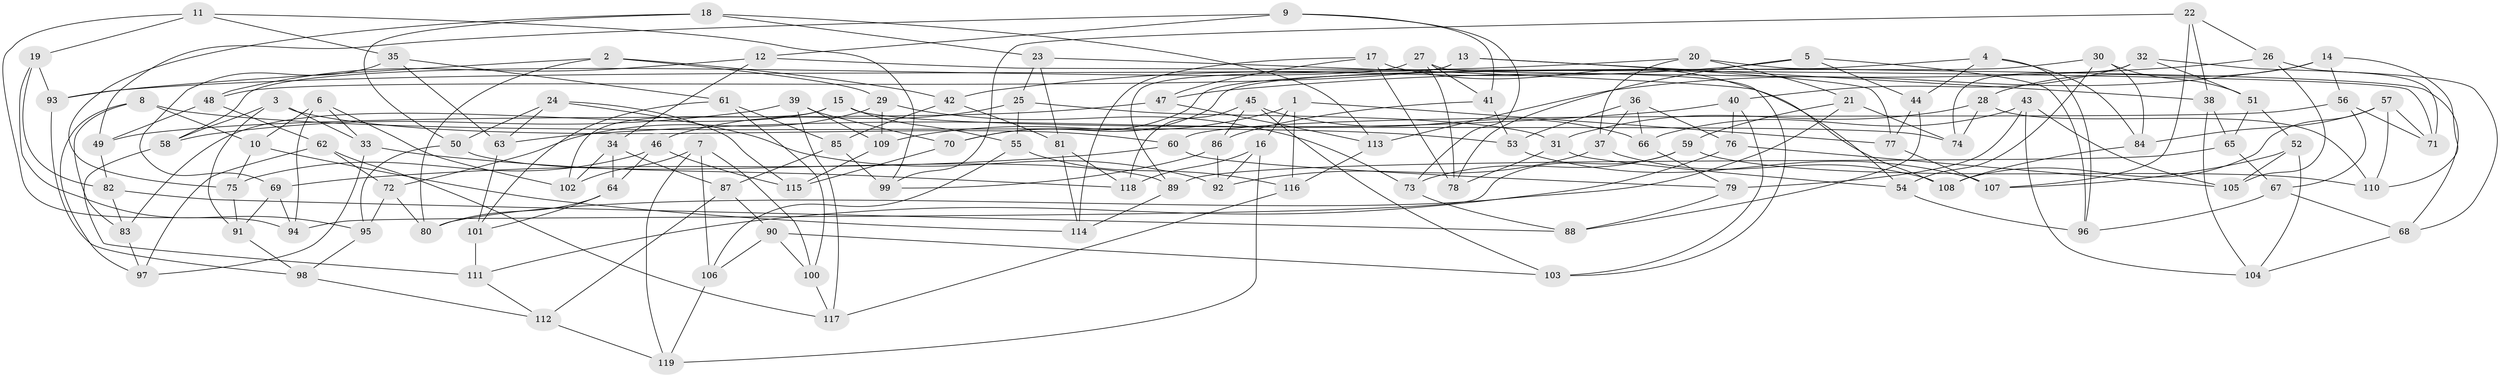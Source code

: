 // coarse degree distribution, {6: 0.5416666666666666, 4: 0.3194444444444444, 5: 0.09722222222222222, 3: 0.041666666666666664}
// Generated by graph-tools (version 1.1) at 2025/52/02/27/25 19:52:34]
// undirected, 119 vertices, 238 edges
graph export_dot {
graph [start="1"]
  node [color=gray90,style=filled];
  1;
  2;
  3;
  4;
  5;
  6;
  7;
  8;
  9;
  10;
  11;
  12;
  13;
  14;
  15;
  16;
  17;
  18;
  19;
  20;
  21;
  22;
  23;
  24;
  25;
  26;
  27;
  28;
  29;
  30;
  31;
  32;
  33;
  34;
  35;
  36;
  37;
  38;
  39;
  40;
  41;
  42;
  43;
  44;
  45;
  46;
  47;
  48;
  49;
  50;
  51;
  52;
  53;
  54;
  55;
  56;
  57;
  58;
  59;
  60;
  61;
  62;
  63;
  64;
  65;
  66;
  67;
  68;
  69;
  70;
  71;
  72;
  73;
  74;
  75;
  76;
  77;
  78;
  79;
  80;
  81;
  82;
  83;
  84;
  85;
  86;
  87;
  88;
  89;
  90;
  91;
  92;
  93;
  94;
  95;
  96;
  97;
  98;
  99;
  100;
  101;
  102;
  103;
  104;
  105;
  106;
  107;
  108;
  109;
  110;
  111;
  112;
  113;
  114;
  115;
  116;
  117;
  118;
  119;
  1 -- 16;
  1 -- 116;
  1 -- 109;
  1 -- 77;
  2 -- 29;
  2 -- 42;
  2 -- 80;
  2 -- 93;
  3 -- 91;
  3 -- 58;
  3 -- 60;
  3 -- 33;
  4 -- 96;
  4 -- 70;
  4 -- 44;
  4 -- 84;
  5 -- 96;
  5 -- 78;
  5 -- 44;
  5 -- 42;
  6 -- 33;
  6 -- 94;
  6 -- 102;
  6 -- 10;
  7 -- 102;
  7 -- 100;
  7 -- 119;
  7 -- 106;
  8 -- 10;
  8 -- 83;
  8 -- 53;
  8 -- 97;
  9 -- 49;
  9 -- 12;
  9 -- 41;
  9 -- 73;
  10 -- 75;
  10 -- 114;
  11 -- 35;
  11 -- 19;
  11 -- 94;
  11 -- 99;
  12 -- 48;
  12 -- 34;
  12 -- 71;
  13 -- 38;
  13 -- 77;
  13 -- 89;
  13 -- 48;
  14 -- 113;
  14 -- 56;
  14 -- 110;
  14 -- 28;
  15 -- 102;
  15 -- 74;
  15 -- 83;
  15 -- 55;
  16 -- 119;
  16 -- 92;
  16 -- 118;
  17 -- 78;
  17 -- 54;
  17 -- 47;
  17 -- 114;
  18 -- 75;
  18 -- 50;
  18 -- 113;
  18 -- 23;
  19 -- 93;
  19 -- 82;
  19 -- 95;
  20 -- 93;
  20 -- 21;
  20 -- 68;
  20 -- 37;
  21 -- 80;
  21 -- 59;
  21 -- 74;
  22 -- 99;
  22 -- 107;
  22 -- 26;
  22 -- 38;
  23 -- 81;
  23 -- 108;
  23 -- 25;
  24 -- 63;
  24 -- 115;
  24 -- 50;
  24 -- 92;
  25 -- 31;
  25 -- 55;
  25 -- 46;
  26 -- 71;
  26 -- 47;
  26 -- 105;
  27 -- 41;
  27 -- 78;
  27 -- 103;
  27 -- 58;
  28 -- 31;
  28 -- 74;
  28 -- 110;
  29 -- 73;
  29 -- 109;
  29 -- 72;
  30 -- 54;
  30 -- 84;
  30 -- 70;
  30 -- 51;
  31 -- 54;
  31 -- 78;
  32 -- 51;
  32 -- 68;
  32 -- 40;
  32 -- 74;
  33 -- 97;
  33 -- 118;
  34 -- 64;
  34 -- 102;
  34 -- 87;
  35 -- 69;
  35 -- 63;
  35 -- 61;
  36 -- 76;
  36 -- 37;
  36 -- 53;
  36 -- 66;
  37 -- 108;
  37 -- 92;
  38 -- 65;
  38 -- 104;
  39 -- 117;
  39 -- 58;
  39 -- 70;
  39 -- 109;
  40 -- 76;
  40 -- 103;
  40 -- 63;
  41 -- 86;
  41 -- 53;
  42 -- 85;
  42 -- 81;
  43 -- 66;
  43 -- 79;
  43 -- 105;
  43 -- 104;
  44 -- 88;
  44 -- 77;
  45 -- 66;
  45 -- 103;
  45 -- 118;
  45 -- 86;
  46 -- 75;
  46 -- 64;
  46 -- 115;
  47 -- 49;
  47 -- 113;
  48 -- 49;
  48 -- 62;
  49 -- 82;
  50 -- 89;
  50 -- 95;
  51 -- 52;
  51 -- 65;
  52 -- 107;
  52 -- 105;
  52 -- 104;
  53 -- 107;
  54 -- 96;
  55 -- 106;
  55 -- 116;
  56 -- 71;
  56 -- 67;
  56 -- 60;
  57 -- 71;
  57 -- 108;
  57 -- 84;
  57 -- 110;
  58 -- 111;
  59 -- 73;
  59 -- 110;
  59 -- 94;
  60 -- 79;
  60 -- 69;
  61 -- 100;
  61 -- 101;
  61 -- 85;
  62 -- 97;
  62 -- 117;
  62 -- 72;
  63 -- 101;
  64 -- 80;
  64 -- 101;
  65 -- 67;
  65 -- 89;
  66 -- 79;
  67 -- 96;
  67 -- 68;
  68 -- 104;
  69 -- 91;
  69 -- 94;
  70 -- 115;
  72 -- 80;
  72 -- 95;
  73 -- 88;
  75 -- 91;
  76 -- 111;
  76 -- 105;
  77 -- 107;
  79 -- 88;
  81 -- 114;
  81 -- 118;
  82 -- 88;
  82 -- 83;
  83 -- 97;
  84 -- 108;
  85 -- 87;
  85 -- 99;
  86 -- 99;
  86 -- 92;
  87 -- 112;
  87 -- 90;
  89 -- 114;
  90 -- 103;
  90 -- 100;
  90 -- 106;
  91 -- 98;
  93 -- 98;
  95 -- 98;
  98 -- 112;
  100 -- 117;
  101 -- 111;
  106 -- 119;
  109 -- 115;
  111 -- 112;
  112 -- 119;
  113 -- 116;
  116 -- 117;
}
